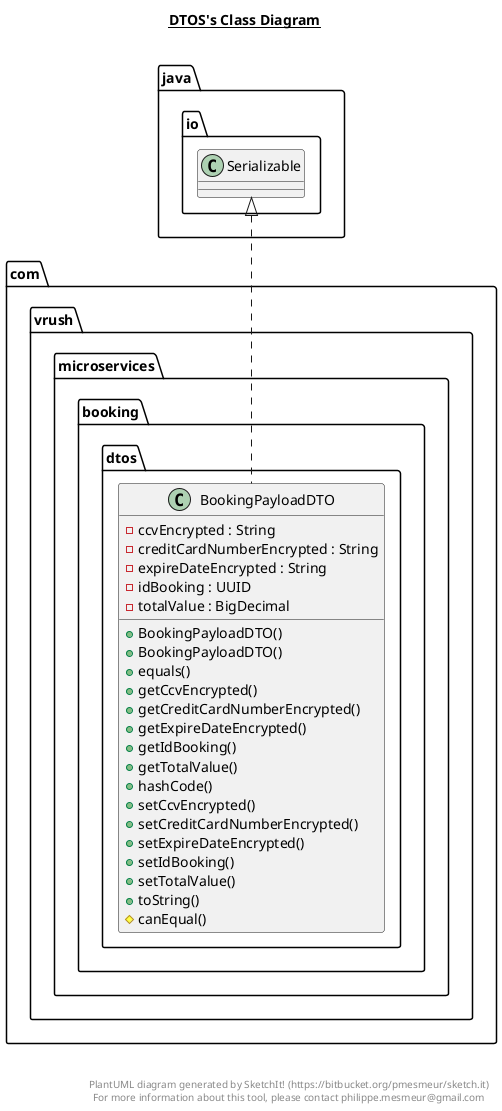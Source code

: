 @startuml

title __DTOS's Class Diagram__\n

  namespace com.vrush.microservices.booking.dtos {
    class com.vrush.microservices.booking.dtos.BookingPayloadDTO {
        - ccvEncrypted : String
        - creditCardNumberEncrypted : String
        - expireDateEncrypted : String
        - idBooking : UUID
        - totalValue : BigDecimal
        + BookingPayloadDTO()
        + BookingPayloadDTO()
        + equals()
        + getCcvEncrypted()
        + getCreditCardNumberEncrypted()
        + getExpireDateEncrypted()
        + getIdBooking()
        + getTotalValue()
        + hashCode()
        + setCcvEncrypted()
        + setCreditCardNumberEncrypted()
        + setExpireDateEncrypted()
        + setIdBooking()
        + setTotalValue()
        + toString()
        # canEqual()
    }
  }
  

  com.vrush.microservices.booking.dtos.BookingPayloadDTO .up.|> java.io.Serializable


right footer


PlantUML diagram generated by SketchIt! (https://bitbucket.org/pmesmeur/sketch.it)
For more information about this tool, please contact philippe.mesmeur@gmail.com
endfooter

@enduml
